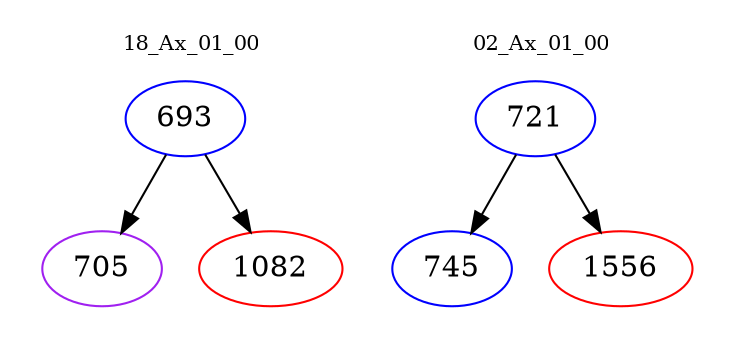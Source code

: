 digraph{
subgraph cluster_0 {
color = white
label = "18_Ax_01_00";
fontsize=10;
T0_693 [label="693", color="blue"]
T0_693 -> T0_705 [color="black"]
T0_705 [label="705", color="purple"]
T0_693 -> T0_1082 [color="black"]
T0_1082 [label="1082", color="red"]
}
subgraph cluster_1 {
color = white
label = "02_Ax_01_00";
fontsize=10;
T1_721 [label="721", color="blue"]
T1_721 -> T1_745 [color="black"]
T1_745 [label="745", color="blue"]
T1_721 -> T1_1556 [color="black"]
T1_1556 [label="1556", color="red"]
}
}
